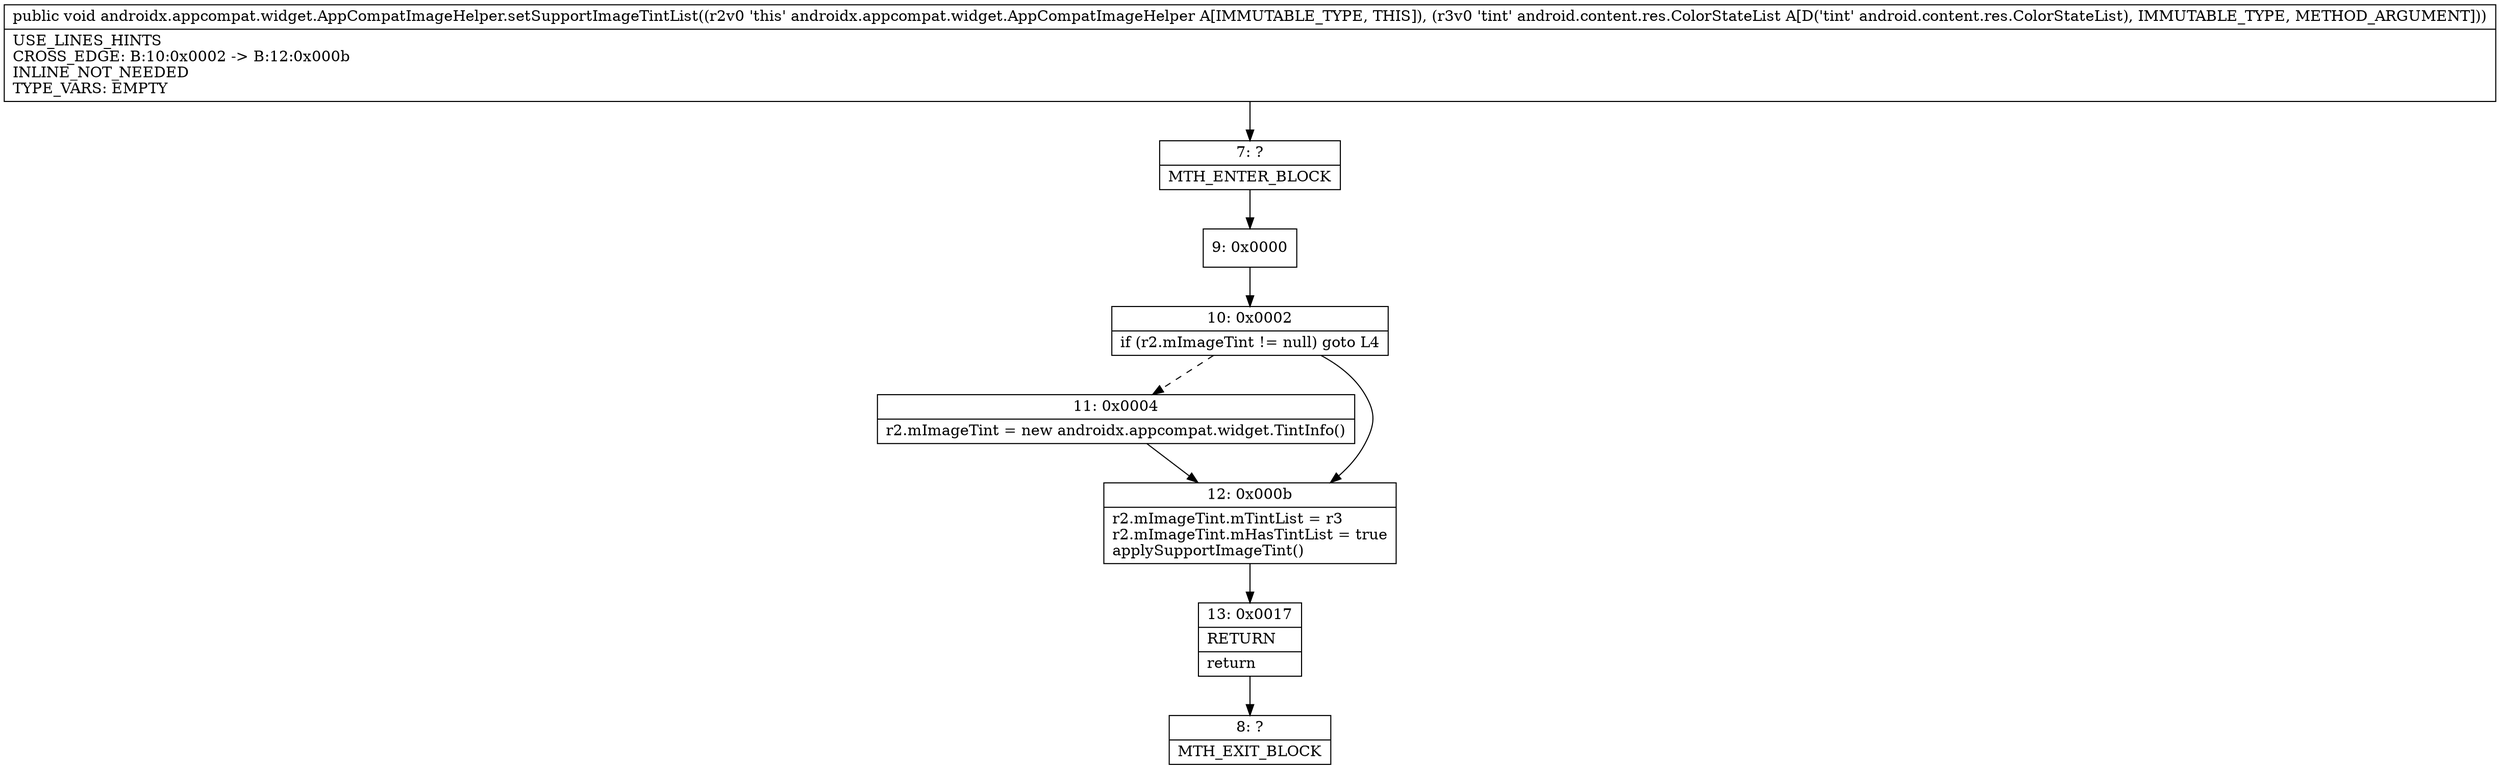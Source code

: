 digraph "CFG forandroidx.appcompat.widget.AppCompatImageHelper.setSupportImageTintList(Landroid\/content\/res\/ColorStateList;)V" {
Node_7 [shape=record,label="{7\:\ ?|MTH_ENTER_BLOCK\l}"];
Node_9 [shape=record,label="{9\:\ 0x0000}"];
Node_10 [shape=record,label="{10\:\ 0x0002|if (r2.mImageTint != null) goto L4\l}"];
Node_11 [shape=record,label="{11\:\ 0x0004|r2.mImageTint = new androidx.appcompat.widget.TintInfo()\l}"];
Node_12 [shape=record,label="{12\:\ 0x000b|r2.mImageTint.mTintList = r3\lr2.mImageTint.mHasTintList = true\lapplySupportImageTint()\l}"];
Node_13 [shape=record,label="{13\:\ 0x0017|RETURN\l|return\l}"];
Node_8 [shape=record,label="{8\:\ ?|MTH_EXIT_BLOCK\l}"];
MethodNode[shape=record,label="{public void androidx.appcompat.widget.AppCompatImageHelper.setSupportImageTintList((r2v0 'this' androidx.appcompat.widget.AppCompatImageHelper A[IMMUTABLE_TYPE, THIS]), (r3v0 'tint' android.content.res.ColorStateList A[D('tint' android.content.res.ColorStateList), IMMUTABLE_TYPE, METHOD_ARGUMENT]))  | USE_LINES_HINTS\lCROSS_EDGE: B:10:0x0002 \-\> B:12:0x000b\lINLINE_NOT_NEEDED\lTYPE_VARS: EMPTY\l}"];
MethodNode -> Node_7;Node_7 -> Node_9;
Node_9 -> Node_10;
Node_10 -> Node_11[style=dashed];
Node_10 -> Node_12;
Node_11 -> Node_12;
Node_12 -> Node_13;
Node_13 -> Node_8;
}

